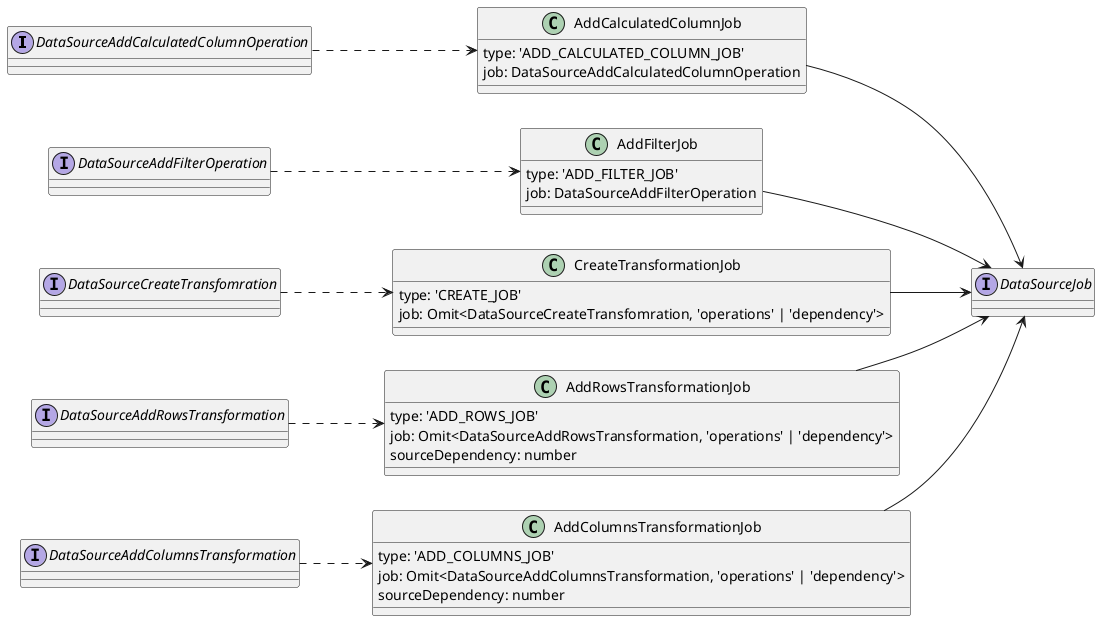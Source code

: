 @startuml data-sourc-job
left to right direction

interface DataSourceAddCalculatedColumnOperation {

}
 interface DataSourceAddFilterOperation {

 }

class AddCalculatedColumnJob {
    type: 'ADD_CALCULATED_COLUMN_JOB'
    job: DataSourceAddCalculatedColumnOperation
}

class AddFilterJob {
    type: 'ADD_FILTER_JOB'
    job: DataSourceAddFilterOperation
}

interface DataSourceCreateTransfomration {

}

interface DataSourceAddRowsTransformation {

}

interface DataSourceAddColumnsTransformation {

}

class CreateTransformationJob {
    type: 'CREATE_JOB'
    job: Omit<DataSourceCreateTransfomration, 'operations' | 'dependency'>
}

class AddRowsTransformationJob {
    type: 'ADD_ROWS_JOB'
    job: Omit<DataSourceAddRowsTransformation, 'operations' | 'dependency'>
    sourceDependency: number
}

class AddColumnsTransformationJob {
    type: 'ADD_COLUMNS_JOB'
    job: Omit<DataSourceAddColumnsTransformation, 'operations' | 'dependency'>
    sourceDependency: number
}

DataSourceAddColumnsTransformation ..> AddColumnsTransformationJob
DataSourceAddRowsTransformation ..> AddRowsTransformationJob
DataSourceCreateTransfomration ..> CreateTransformationJob
DataSourceAddFilterOperation ..> AddFilterJob
DataSourceAddCalculatedColumnOperation ..> AddCalculatedColumnJob

interface DataSourceJob {

}

AddCalculatedColumnJob --> DataSourceJob
AddFilterJob --> DataSourceJob
CreateTransformationJob --> DataSourceJob
AddRowsTransformationJob --> DataSourceJob
AddColumnsTransformationJob --> DataSourceJob
@enduml